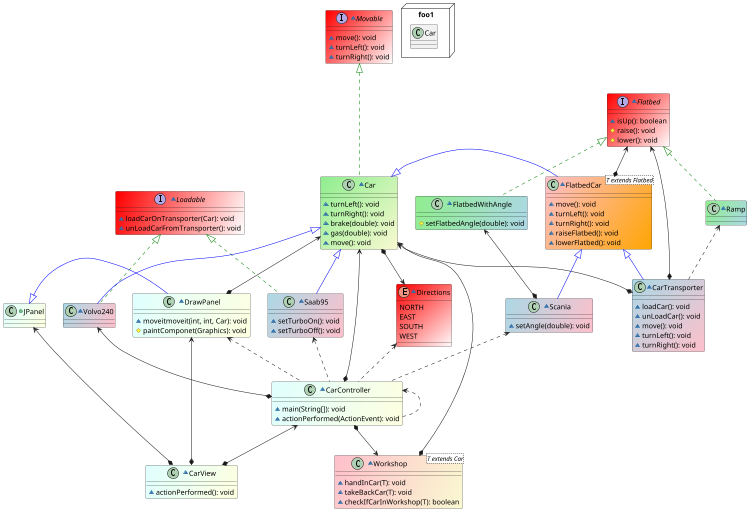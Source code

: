 @startuml
'https://plantuml.com/class-diagram

abstract class FlatbedCar
abstract class Workshop
interface Movable
interface Flatbed
interface Loadable


+class JPanel #lightcyan/lightyellow {
}
JPanel <|-[#blue] DrawPanel
JPanel <--* CarView

~interface Movable #red/white{
{method} ~ move(): void
{method} ~ turnLeft(): void
{method} ~ turnRight(): void

}
Movable <|.[#green].. Car

~interface Loadable #red/white {
{method} ~loadCarOnTransporter(Car): void
{method} ~unLoadCarFromTransporter(): void
}
Loadable <|.[#green]. Volvo240
Loadable <|.[#green]. Saab95


~interface Flatbed #red/white
{
{method} ~isUp(): boolean
{method} #raise(): void
{method} #lower(): void
}

Flatbed <|.[#green]. Ramp
Flatbed <|.[#green]. FlatbedWithAngle
Flatbed <--* FlatbedCar
Flatbed <--* CarTransporter

~class Car #LightGreen/LightGoldenRodYellow
{
{method} ~turnLeft(): void
{method} ~turnRight(): void
{method} ~brake(double): void
{method} ~gas(double): void
{method} ~move(): void
}
Car *--> Directions
Car <--* CarController
Car <--* CarTransporter
Car <--* Workshop
Car <--* DrawPanel


Car <|-[#blue] FlatbedCar
Car <|-[#blue]- Saab95
Car <|-[#blue]- Volvo240





~class Saab95 #lightblue/pink{
{method} ~setTurboOn(): void
{method} ~setTurboOff(): void
}
Saab95 <.. CarController

~class Volvo240 #lightblue/pink{
}
Volvo240 <--* CarController

~class Scania #lightblue/pink{
{method} ~setAngle(double): void

}
Scania <.. CarController

~class CarTransporter #lightblue/pink{
{method} ~loadCar(): void
{method} ~unLoadCar(): void
{method} ~move(): void
{method} ~turnLeft(): void
{method} ~turnRight(): void
}

~class Ramp #lightgreen/lightblue{
}
Ramp <.. CarTransporter


~class FlatbedWithAngle #lightgreen/lightblue{
{method} #setFlatbedAngle(double): void
}
FlatbedWithAngle <--*Scania

~class DrawPanel #lightcyan/lightyellow {
{method} ~moveitmoveit(int, int, Car): void
{method} #paintComponet(Graphics): void
}
DrawPanel <--* CarView
DrawPanel <.. CarController


~class CarView #lightcyan/lightyellow {
{method} ~actionPerformed(): void
}


~class CarController #lightcyan/lightyellow {
{method} ~main(String[]): void
{method} ~actionPerformed(ActionEvent): void
}
CarController *--> Workshop
CarController <--* CarView
CarController <.. CarController


~class Workshop<T extends Car> #pink/LightGoldenRodYellow
{
{method} ~handInCar(T): void
{method} ~takeBackCar(T): void
{method} ~checkIfCarInWorkshop(T): boolean
}


~class FlatbedCar<T extends Flatbed> #pink/orange
{
{method} ~ move(): void
{method} ~ turnLeft(): void
{method} ~ turnRight(): void
{method} ~ raiseFlatbed(): void
{method} ~ lowerFlatbed(): void
}
FlatbedCar <|-[#blue]- Scania
FlatbedCar <|-[#blue]- CarTransporter


scale 750 width
package foo1 <<Node>> {
  class Car
}


~enum Directions #red/white {
NORTH
EAST
SOUTH
WEST
}
Directions <.. CarController

@enduml